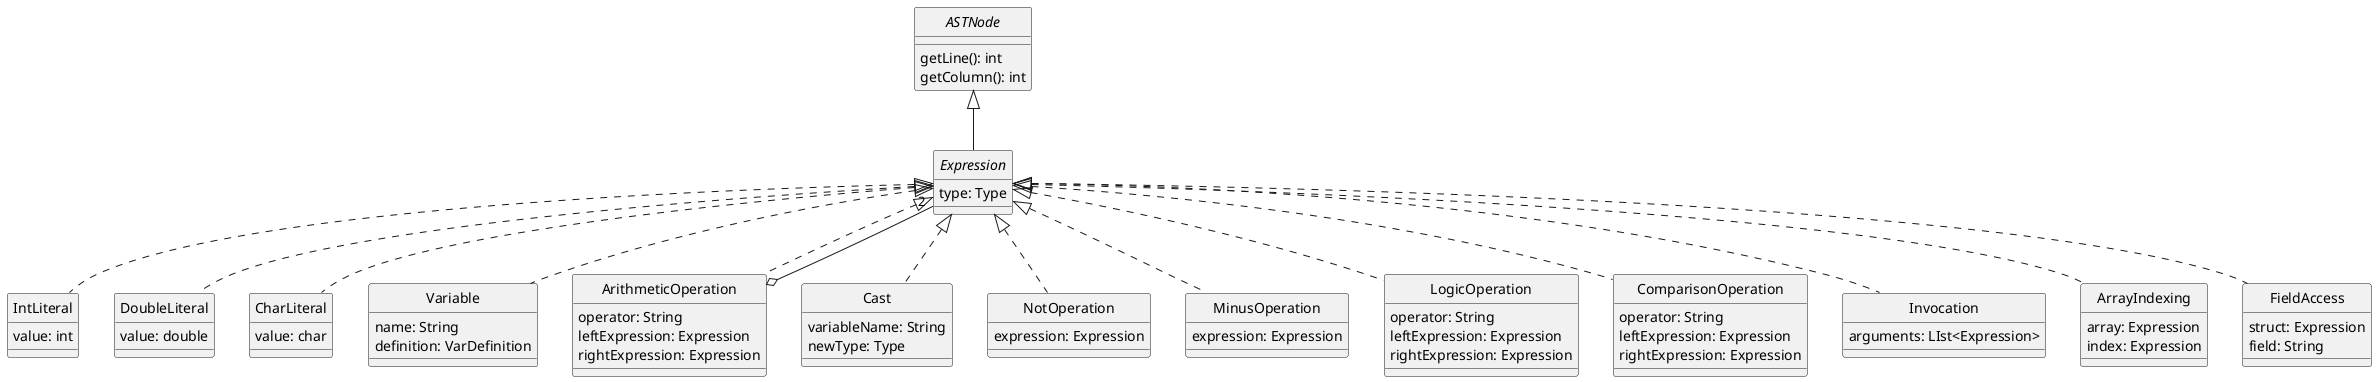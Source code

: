 @startuml Expressions
skinparam style strictuml
skinparam monochrome true


interface ASTNode {
    getLine(): int
    getColumn(): int
}

interface Expression {
    type: Type
}
ASTNode <|-- Expression


class IntLiteral {
    value: int
}
Expression <|.. IntLiteral


class DoubleLiteral {
    value: double
}
Expression <|.. DoubleLiteral


class CharLiteral {
    value: char
}
Expression <|.. CharLiteral


class Variable {
    name: String
    definition: VarDefinition
}
Expression <|.. Variable


class ArithmeticOperation {
    operator: String
    leftExpression: Expression
    rightExpression: Expression
}
Expression <|.. ArithmeticOperation
ArithmeticOperation o-- "2" Expression


' La conversión explícita a tipos simples se podrá realizar usando la palabra clave as
class Cast {
    variableName: String
    newType: Type   /'Tiene que ser de tipo simple'/
}
Expression <|.. Cast


' Las operaciones NOT y MINUS no se ponen en la misma clase
class NotOperation {
    ' No necesita especificar el operador
    expression: Expression
}
Expression <|.. NotOperation

class MinusOperation {
    ' No necesita especificar el operador
    expression: Expression
}
Expression <|.. MinusOperation

' Operaciones de comparación y lógicas no son iguales
class LogicOperation {
    operator: String
    leftExpression: Expression
    rightExpression: Expression
}
Expression <|.. LogicOperation

class ComparisonOperation {
    operator: String
    leftExpression: Expression
    rightExpression: Expression
}
Expression <|.. ComparisonOperation

class Invocation {
    arguments: LIst<Expression>
}
Expression <|.. Invocation


class ArrayIndexing {
    array: Expression       /'TODO qué tipo es'/
    index: Expression
}
Expression <|.. ArrayIndexing

class FieldAccess {
    struct: Expression      /'TODO qué tipo es'/
    field: String
}
Expression <|.. FieldAccess


@enduml
